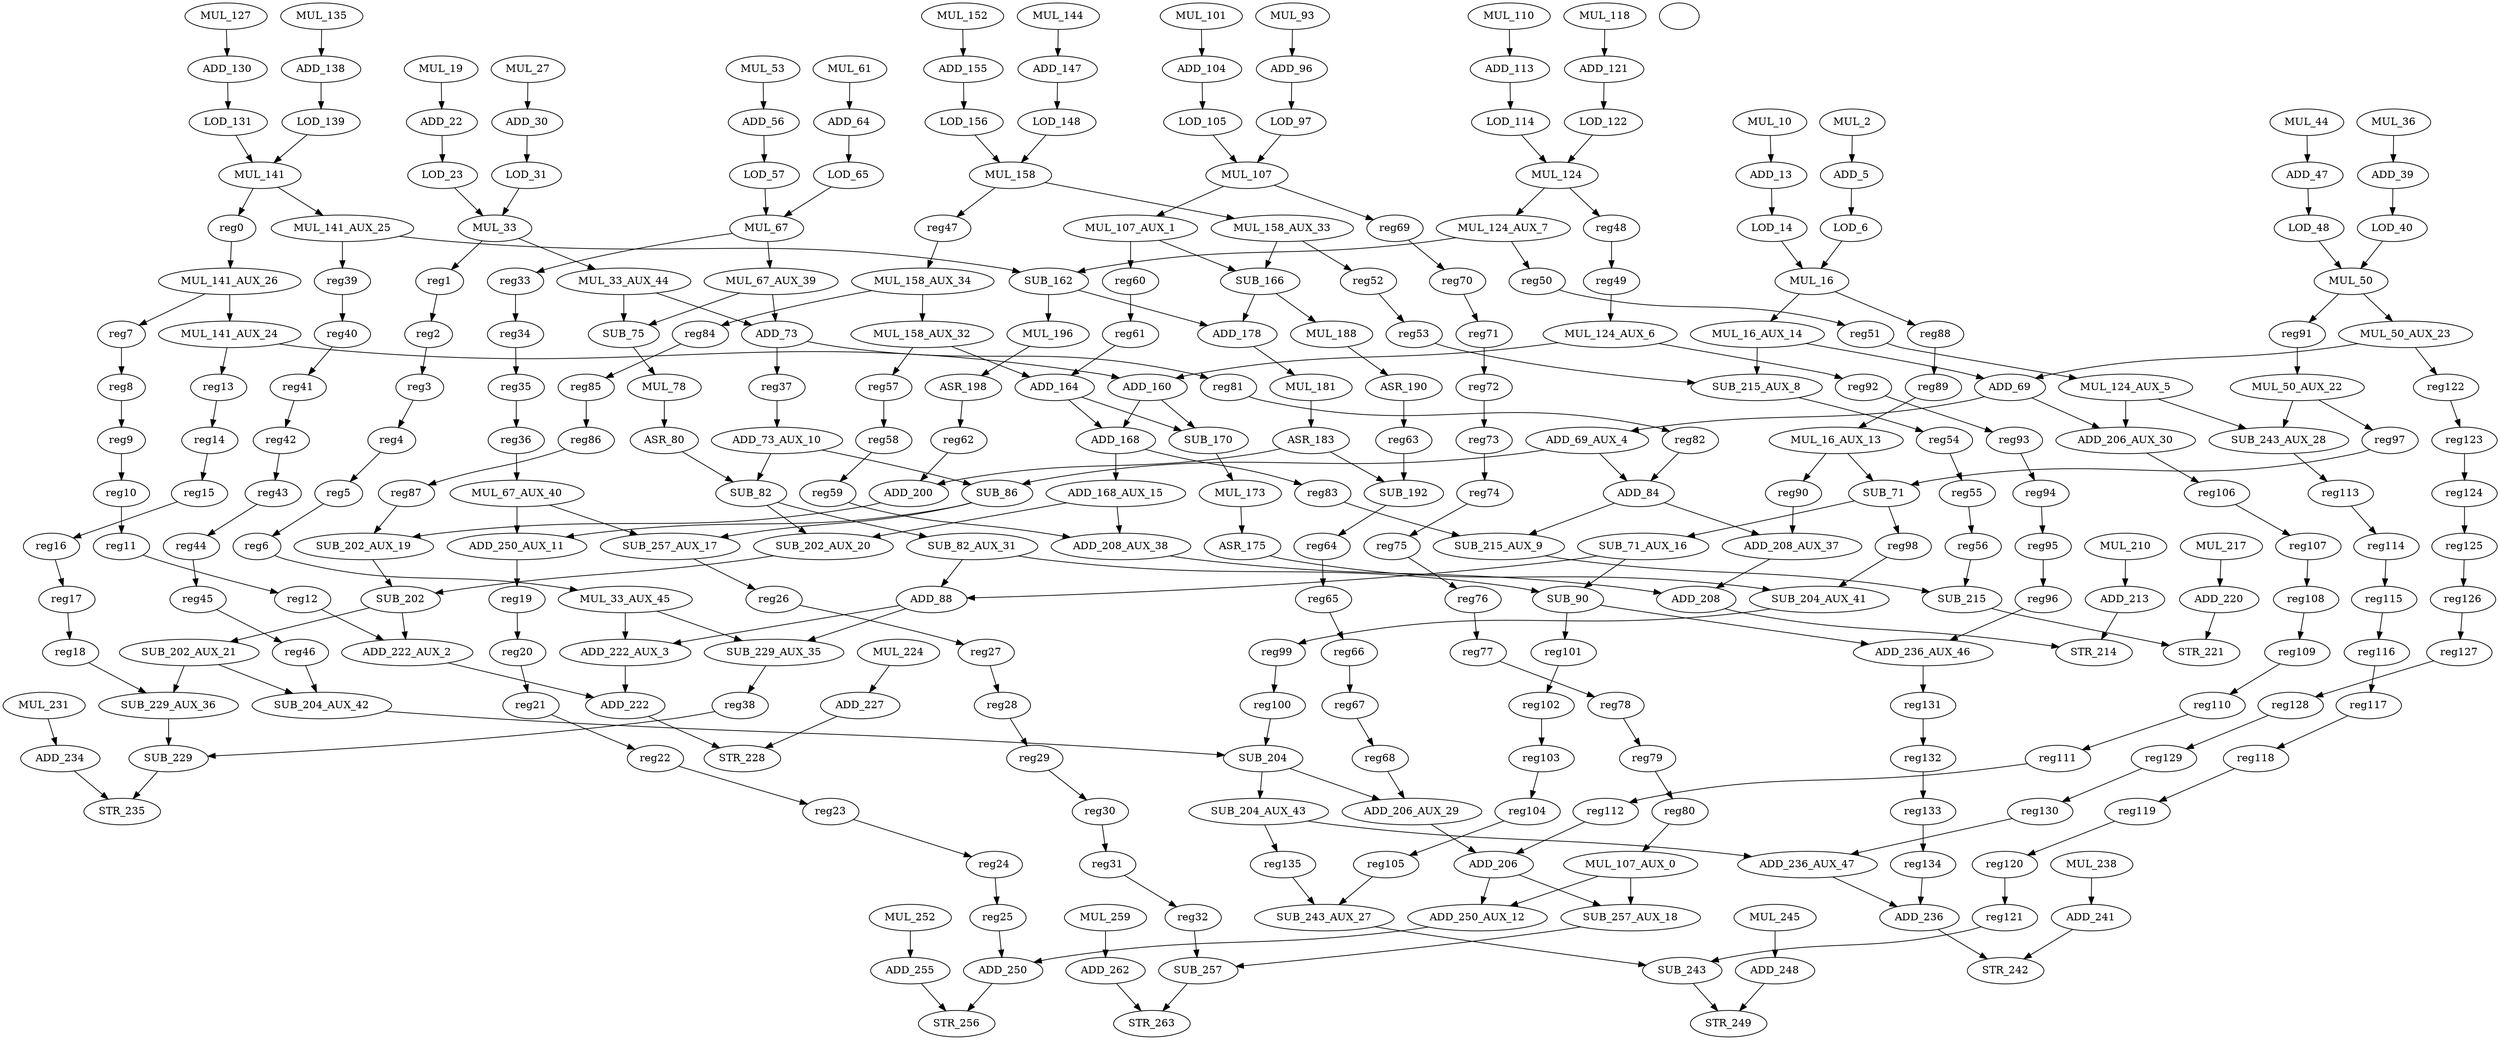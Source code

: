 digraph "jpeg_idct_ifast" {
MUL_53 [label=MUL_53];
SUB_257_AUX_17 [label=SUB_257_AUX_17];
MUL_50_AUX_22 [label=MUL_50_AUX_22];
ADD_220 [label=ADD_220];
MUL_16_AUX_13 [label=MUL_16_AUX_13];
MUL_124_AUX_6 [label=MUL_124_AUX_6];
MUL_252 [label=MUL_252];
STR_221 [label=STR_221];
MUL_127 [label=MUL_127];
MUL_238 [label=MUL_238];
SUB_229_AUX_36 [label=SUB_229_AUX_36];
STR_214 [label=STR_214];
MUL_107_AUX_1 [label=MUL_107_AUX_1];
MUL_141_AUX_25 [label=MUL_141_AUX_25];
MUL_245 [label=MUL_245];
ADD_160 [label=ADD_160];
ADD_147 [label=ADD_147];
MUL_118 [label=MUL_118];
SUB_243_AUX_27 [label=SUB_243_AUX_27];
SUB_90 [label=SUB_90];
LOD_156 [label=LOD_156];
MUL_158 [label=MUL_158];
MUL_124_AUX_5 [label=MUL_124_AUX_5];
ADD_113 [label=ADD_113];
SUB_243_AUX_28 [label=SUB_243_AUX_28];
ADD_13 [label=ADD_13];
ADD_255 [label=ADD_255];
MUL_61 [label=MUL_61];
ADD_206_AUX_29 [label=ADD_206_AUX_29];
ADD_250 [label=ADD_250];
SUB_204_AUX_43 [label=SUB_204_AUX_43];
ASR_80 [label=ASR_80];
ADD_234 [label=ADD_234];
ADD_206 [label=ADD_206];
LOD_14 [label=LOD_14];
LOD_105 [label=LOD_105];
ADD_56 [label=ADD_56];
MUL_67 [label=MUL_67];
SUB_257 [label=SUB_257];
ADD_236 [label=ADD_236];
ADD_262 [label=ADD_262];
SUB_204_AUX_42 [label=SUB_204_AUX_42];
ASR_198 [label=ASR_198];
MUL_217 [label=MUL_217];
MUL_124 [label=MUL_124];
ASR_175 [label=ASR_175];
MUL_141 [label=MUL_141];
MUL_16_AUX_14 [label=MUL_16_AUX_14];
ADD_208_AUX_38 [label=ADD_208_AUX_38];
SUB_204 [label=SUB_204];
MUL_158_AUX_33 [label=MUL_158_AUX_33];
MUL_33 [label=MUL_33];
STR_228 [label=STR_228];
MUL_10 [label=MUL_10];
ADD_222 [label=ADD_222];
MUL_135 [label=MUL_135];
MUL_196 [label=MUL_196];
ADD_250_AUX_11 [label=ADD_250_AUX_11];
ADD_69_AUX_4 [label=ADD_69_AUX_4];
MUL_67_AUX_39 [label=MUL_67_AUX_39];
ADD_64 [label=ADD_64];
MUL_78 [label=MUL_78];
SUB_229 [label=SUB_229];
ADD_155 [label=ADD_155];
MUL_188 [label=MUL_188];
LOD_131 [label=LOD_131];
LOD_48 [label=LOD_48];
ADD_164 [label=ADD_164];
LOD_114 [label=LOD_114];
MUL_210 [label=MUL_210];
ADD_22 [label=ADD_22];
MUL_19 [label=MUL_19];
SUB_202_AUX_20 [label=SUB_202_AUX_20];
SUB_257_AUX_18 [label=SUB_257_AUX_18];
ADD_250_AUX_12 [label=ADD_250_AUX_12];
ADD_248 [label=ADD_248];
ADD_208_AUX_37 [label=ADD_208_AUX_37];
MUL_67_AUX_40 [label=MUL_67_AUX_40];
MUL_158_AUX_32 [label=MUL_158_AUX_32];
ADD_236_AUX_46 [label=ADD_236_AUX_46];
LOD_122 [label=LOD_122];
ADD_178 [label=ADD_178];
SUB_202 [label=SUB_202];
MUL_33_AUX_45 [label=MUL_33_AUX_45];
MUL_50_AUX_23 [label=MUL_50_AUX_23];
MUL_259 [label=MUL_259];
MUL_141_AUX_24 [label=MUL_141_AUX_24];
ADD_84 [label=ADD_84];
STR_263 [label=STR_263];
SUB_75 [label=SUB_75];
ADD_222_AUX_3 [label=ADD_222_AUX_3];
ADD_206_AUX_30 [label=ADD_206_AUX_30];
SUB_162 [label=SUB_162];
MUL_33_AUX_44 [label=MUL_33_AUX_44];
MUL_124_AUX_7 [label=MUL_124_AUX_7];
MUL_152 [label=MUL_152];
LOD_97 [label=LOD_97];
SUB_71 [label=SUB_71];
SUB_71_AUX_16 [label=SUB_71_AUX_16];
SUB_170 [label=SUB_170];
ADD_121 [label=ADD_121];
LOD_6 [label=LOD_6];
MUL_93 [label=MUL_93];
MUL_44 [label=MUL_44];
SUB_202_AUX_21 [label=SUB_202_AUX_21];
SUB_204_AUX_41 [label=SUB_204_AUX_41];
STR_256 [label=STR_256];
MUL_36 [label=MUL_36];
ADD_104 [label=ADD_104];
LOD_148 [label=LOD_148];
ADD_73_AUX_10 [label=ADD_73_AUX_10];
STR_242 [label=STR_242];
MUL_2 [label=MUL_2];
LOD_40 [label=LOD_40];
ADD_168 [label=ADD_168];
MUL_231 [label=MUL_231];
SUB_82_AUX_31 [label=SUB_82_AUX_31];
LOD_65 [label=LOD_65];
MUL_144 [label=MUL_144];
ADD_241 [label=ADD_241];
ADD_88 [label=ADD_88];
ADD_30 [label=ADD_30];
ADD_208 [label=ADD_208];
MUL_224 [label=MUL_224];
ADD_200 [label=ADD_200];
ADD_213 [label=ADD_213];
LOD_57 [label=LOD_57];
ADD_236_AUX_47 [label=ADD_236_AUX_47];
MUL_110 [label=MUL_110];
ADD_138 [label=ADD_138];
LOD_139 [label=LOD_139];
MUL_27 [label=MUL_27];
MUL_107_AUX_0 [label=MUL_107_AUX_0];
ADD_222_AUX_2 [label=ADD_222_AUX_2];
SUB_166 [label=SUB_166];
ADD_130 [label=ADD_130];
SUB_215_AUX_8 [label=SUB_215_AUX_8];
LOD_23 [label=LOD_23];
SUB_215 [label=SUB_215];
MUL_158_AUX_34 [label=MUL_158_AUX_34];
ADD_227 [label=ADD_227];
ADD_47 [label=ADD_47];
ADD_5 [label=ADD_5];
SUB_86 [label=SUB_86];
MUL_101 [label=MUL_101];
ASR_190 [label=ASR_190];
SUB_202_AUX_19 [label=SUB_202_AUX_19];
ADD_73 [label=ADD_73];
SUB_243 [label=SUB_243];
MUL_107 [label=MUL_107];
STR_249 [label=STR_249];
ASR_183 [label=ASR_183];
SUB_215_AUX_9 [label=SUB_215_AUX_9];
SUB_82 [label=SUB_82];
ADD_168_AUX_15 [label=ADD_168_AUX_15];
SUB_192 [label=SUB_192];
MUL_50 [label=MUL_50];
MUL_173 [label=MUL_173];
ADD_39 [label=ADD_39];
ADD_69 [label=ADD_69];
ADD_96 [label=ADD_96];
MUL_141_AUX_26 [label=MUL_141_AUX_26];
MUL_16 [label=MUL_16];
SUB_229_AUX_35 [label=SUB_229_AUX_35];
STR_235 [label=STR_235];
LOD_31 [label=LOD_31];
MUL_181 [label=MUL_181];
reg81 [label=reg81];
reg82 [label=reg82];
reg54 [label=reg54];
reg55 [label=reg55];
reg56 [label=reg56];
reg98 [label=reg98];
reg7 [label=reg7];
reg8 [label=reg8];
reg9 [label=reg9];
reg10 [label=reg10];
reg11 [label=reg11];
reg12 [label=reg12];
reg48 [label=reg48];
reg49 [label=reg49];
reg135 [label=reg135];
reg99 [label=reg99];
reg100 [label=reg100];
reg62 [label=reg62];
reg90 [label=reg90];
reg84 [label=reg84];
reg85 [label=reg85];
reg86 [label=reg86];
reg87 [label=reg87];
reg26 [label=reg26];
reg27 [label=reg27];
reg28 [label=reg28];
reg29 [label=reg29];
reg30 [label=reg30];
reg31 [label=reg31];
reg32 [label=reg32];
reg38 [label=reg38];
reg97 [label=reg97];
reg33 [label=reg33];
reg34 [label=reg34];
reg35 [label=reg35];
reg36 [label=reg36];
reg122 [label=reg122];
reg123 [label=reg123];
reg124 [label=reg124];
reg125 [label=reg125];
reg126 [label=reg126];
reg127 [label=reg127];
reg128 [label=reg128];
reg129 [label=reg129];
reg130 [label=reg130];
reg47 [label=reg47];
reg52 [label=reg52];
reg53 [label=reg53];
reg60 [label=reg60];
reg61 [label=reg61];
reg91 [label=reg91];
reg88 [label=reg88];
reg89 [label=reg89];
reg19 [label=reg19];
reg20 [label=reg20];
reg21 [label=reg21];
reg22 [label=reg22];
reg23 [label=reg23];
reg24 [label=reg24];
reg25 [label=reg25];
reg83 [label=reg83];
reg106 [label=reg106];
reg107 [label=reg107];
reg108 [label=reg108];
reg109 [label=reg109];
reg110 [label=reg110];
reg111 [label=reg111];
reg112 [label=reg112];
reg69 [label=reg69];
reg70 [label=reg70];
reg71 [label=reg71];
reg72 [label=reg72];
reg73 [label=reg73];
reg74 [label=reg74];
reg75 [label=reg75];
reg76 [label=reg76];
reg77 [label=reg77];
reg78 [label=reg78];
reg79 [label=reg79];
reg80 [label=reg80];
reg0 [label=reg0];
reg113 [label=reg113];
reg114 [label=reg114];
reg115 [label=reg115];
reg116 [label=reg116];
reg117 [label=reg117];
reg118 [label=reg118];
reg119 [label=reg119];
reg120 [label=reg120];
reg121 [label=reg121];
reg57 [label=reg57];
reg58 [label=reg58];
reg59 [label=reg59];
reg13 [label=reg13];
reg14 [label=reg14];
reg15 [label=reg15];
reg16 [label=reg16];
reg17 [label=reg17];
reg18 [label=reg18];
reg92 [label=reg92];
reg93 [label=reg93];
reg94 [label=reg94];
reg95 [label=reg95];
reg96 [label=reg96];
reg39 [label=reg39];
reg40 [label=reg40];
reg41 [label=reg41];
reg42 [label=reg42];
reg43 [label=reg43];
reg44 [label=reg44];
reg45 [label=reg45];
reg46 [label=reg46];
reg50 [label=reg50];
reg51 [label=reg51];
reg1 [label=reg1];
reg2 [label=reg2];
reg3 [label=reg3];
reg4 [label=reg4];
reg5 [label=reg5];
reg6 [label=reg6];
reg64 [label=reg64];
reg65 [label=reg65];
reg66 [label=reg66];
reg67 [label=reg67];
reg68 [label=reg68];
reg37 [label=reg37];
reg63 [label=reg63];
reg101 [label=reg101];
reg102 [label=reg102];
reg103 [label=reg103];
reg104 [label=reg104];
reg105 [label=reg105];
reg131 [label=reg131];
reg132 [label=reg132];
reg133 [label=reg133];
reg134 [label=reg134];
"\n";
MUL_53 -> ADD_56  [key=0, name=159, weigth=0];
SUB_257_AUX_17 -> reg26  [key=0, name=39, weigth=8];
MUL_50_AUX_22 -> reg97  [key=0, name=54, weigth=0];
MUL_50_AUX_22 -> SUB_243_AUX_28  [key=0, name=174, weigth=0];
ADD_220 -> STR_221  [key=0, name=22, weigth=0];
MUL_16_AUX_13 -> reg90  [key=0, name=26, weigth=0];
MUL_16_AUX_13 -> SUB_71  [key=0, name=205, weigth=0];
MUL_124_AUX_6 -> ADD_160  [key=0, name=37, weigth=0];
MUL_124_AUX_6 -> reg92  [key=0, name=161, weigth=0];
MUL_252 -> ADD_255  [key=0, name=14, weigth=0];
MUL_127 -> ADD_130  [key=0, name=142, weigth=0];
MUL_238 -> ADD_241  [key=0, name=67, weigth=0];
SUB_229_AUX_36 -> SUB_229  [key=0, name=137, weigth=0];
MUL_107_AUX_1 -> reg60  [key=0, name=88, weigth=0];
MUL_107_AUX_1 -> SUB_166  [key=0, name=201, weigth=0];
MUL_141_AUX_25 -> reg39  [key=0, name=165, weigth=0];
MUL_141_AUX_25 -> SUB_162  [key=0, name=170, weigth=0];
MUL_245 -> ADD_248  [key=0, name=125, weigth=0];
ADD_160 -> ADD_168  [key=0, name=99, weigth=1];
ADD_160 -> SUB_170  [key=0, name=207, weigth=6];
ADD_147 -> LOD_148  [key=0, name=46, weigth=0];
MUL_118 -> ADD_121  [key=0, name=146, weigth=0];
SUB_243_AUX_27 -> SUB_243  [key=0, name=119, weigth=12];
SUB_90 -> ADD_236_AUX_46  [key=0, name=108, weigth=3];
SUB_90 -> reg101  [key=0, name=203, weigth=0];
LOD_156 -> MUL_158  [key=0, name=173, weigth=0];
MUL_158 -> MUL_158_AUX_33  [key=0, name=60, weigth=6];
MUL_158 -> reg47  [key=0, name=80, weigth=0];
MUL_124_AUX_5 -> ADD_206_AUX_30  [key=0, name=52, weigth=0];
MUL_124_AUX_5 -> SUB_243_AUX_28  [key=0, name=193, weigth=0];
ADD_113 -> LOD_114  [key=0, name=120, weigth=0];
SUB_243_AUX_28 -> reg113  [key=0, name=149, weigth=0];
ADD_13 -> LOD_14  [key=0, name=204, weigth=0];
ADD_255 -> STR_256  [key=0, name=133, weigth=0];
MUL_61 -> ADD_64  [key=0, name=182, weigth=0];
ADD_206_AUX_29 -> ADD_206  [key=0, name=92, weigth=0];
ADD_250 -> STR_256  [key=0, name=194, weigth=0];
SUB_204_AUX_43 -> reg135  [key=0, name=17, weigth=0];
SUB_204_AUX_43 -> ADD_236_AUX_47  [key=0, name=188, weigth=0];
ASR_80 -> SUB_82  [key=0, name=110, weigth=0];
ADD_234 -> STR_235  [key=0, name=189, weigth=0];
ADD_206 -> ADD_250_AUX_12  [key=0, name=111, weigth=1];
ADD_206 -> SUB_257_AUX_18  [key=0, name=147, weigth=3];
LOD_14 -> MUL_16  [key=0, name=139, weigth=0];
LOD_105 -> MUL_107  [key=0, name=195, weigth=0];
ADD_56 -> LOD_57  [key=0, name=30, weigth=0];
MUL_67 -> reg33  [key=0, name=62, weigth=0];
MUL_67 -> MUL_67_AUX_39  [key=0, name=150, weigth=0];
SUB_257 -> STR_263  [key=0, name=155, weigth=0];
ADD_236 -> STR_242  [key=0, name=97, weigth=3];
ADD_262 -> STR_263  [key=0, name=31, weigth=0];
SUB_204_AUX_42 -> SUB_204  [key=0, name=89, weigth=0];
ASR_198 -> reg62  [key=0, name=24, weigth=0];
MUL_217 -> ADD_220  [key=0, name=179, weigth=0];
MUL_124 -> reg48  [key=0, name=11, weigth=0];
MUL_124 -> MUL_124_AUX_7  [key=0, name=57, weigth=0];
ASR_175 -> SUB_204_AUX_41  [key=0, name=167, weigth=0];
MUL_141 -> reg0  [key=0, name=148, weigth=0];
MUL_141 -> MUL_141_AUX_25  [key=0, name=197, weigth=0];
MUL_16_AUX_14 -> SUB_215_AUX_8  [key=0, name=104, weigth=1];
MUL_16_AUX_14 -> ADD_69  [key=0, name=168, weigth=1];
ADD_208_AUX_38 -> ADD_208  [key=0, name=169, weigth=0];
SUB_204 -> ADD_206_AUX_29  [key=0, name=33, weigth=0];
SUB_204 -> SUB_204_AUX_43  [key=0, name=178, weigth=10];
MUL_158_AUX_33 -> reg52  [key=0, name=82, weigth=0];
MUL_158_AUX_33 -> SUB_166  [key=0, name=151, weigth=0];
MUL_33 -> reg1  [key=0, name=172, weigth=0];
MUL_33 -> MUL_33_AUX_44  [key=0, name=198, weigth=8];
MUL_10 -> ADD_13  [key=0, name=199, weigth=0];
ADD_222 -> STR_228  [key=0, name=75, weigth=0];
MUL_135 -> ADD_138  [key=0, name=181, weigth=0];
MUL_196 -> ASR_198  [key=0, name=29, weigth=0];
ADD_250_AUX_11 -> reg19  [key=0, name=118, weigth=0];
ADD_69_AUX_4 -> SUB_86  [key=0, name=152, weigth=0];
ADD_69_AUX_4 -> ADD_84  [key=0, name=177, weigth=0];
MUL_67_AUX_39 -> SUB_75  [key=0, name=55, weigth=1];
MUL_67_AUX_39 -> ADD_73  [key=0, name=96, weigth=0];
ADD_64 -> LOD_65  [key=0, name=176, weigth=0];
MUL_78 -> ASR_80  [key=0, name=81, weigth=0];
SUB_229 -> STR_235  [key=0, name=112, weigth=0];
ADD_155 -> LOD_156  [key=0, name=74, weigth=0];
MUL_188 -> ASR_190  [key=0, name=28, weigth=0];
LOD_131 -> MUL_141  [key=0, name=16, weigth=0];
LOD_48 -> MUL_50  [key=0, name=109, weigth=0];
ADD_164 -> SUB_170  [key=0, name=20, weigth=3];
ADD_164 -> ADD_168  [key=0, name=94, weigth=4];
LOD_114 -> MUL_124  [key=0, name=63, weigth=0];
MUL_210 -> ADD_213  [key=0, name=91, weigth=0];
ADD_22 -> LOD_23  [key=0, name=90, weigth=0];
MUL_19 -> ADD_22  [key=0, name=45, weigth=1];
SUB_202_AUX_20 -> SUB_202  [key=0, name=69, weigth=2];
SUB_257_AUX_18 -> SUB_257  [key=0, name=21, weigth=0];
ADD_250_AUX_12 -> ADD_250  [key=0, name=208, weigth=7];
ADD_248 -> STR_249  [key=0, name=187, weigth=0];
ADD_208_AUX_37 -> ADD_208  [key=0, name=70, weigth=0];
MUL_67_AUX_40 -> ADD_250_AUX_11  [key=0, name=136, weigth=0];
MUL_67_AUX_40 -> SUB_257_AUX_17  [key=0, name=141, weigth=0];
MUL_158_AUX_32 -> ADD_164  [key=0, name=65, weigth=0];
MUL_158_AUX_32 -> reg57  [key=0, name=154, weigth=0];
ADD_236_AUX_46 -> reg131  [key=0, name=209, weigth=12];
LOD_122 -> MUL_124  [key=0, name=58, weigth=0];
ADD_178 -> MUL_181  [key=0, name=83, weigth=9];
SUB_202 -> ADD_222_AUX_2  [key=0, name=36, weigth=1];
SUB_202 -> SUB_202_AUX_21  [key=0, name=127, weigth=0];
MUL_33_AUX_45 -> SUB_229_AUX_35  [key=0, name=101, weigth=0];
MUL_33_AUX_45 -> ADD_222_AUX_3  [key=0, name=115, weigth=0];
MUL_50_AUX_23 -> ADD_69  [key=0, name=56, weigth=0];
MUL_50_AUX_23 -> reg122  [key=0, name=72, weigth=0];
MUL_259 -> ADD_262  [key=0, name=95, weigth=0];
MUL_141_AUX_24 -> ADD_160  [key=0, name=34, weigth=0];
MUL_141_AUX_24 -> reg13  [key=0, name=160, weigth=2];
ADD_84 -> ADD_208_AUX_37  [key=0, name=40, weigth=5];
ADD_84 -> SUB_215_AUX_9  [key=0, name=145, weigth=0];
SUB_75 -> MUL_78  [key=0, name=64, weigth=0];
ADD_222_AUX_3 -> ADD_222  [key=0, name=8, weigth=0];
ADD_206_AUX_30 -> reg106  [key=0, name=126, weigth=0];
SUB_162 -> ADD_178  [key=0, name=4, weigth=0];
SUB_162 -> MUL_196  [key=0, name=27, weigth=7];
MUL_33_AUX_44 -> ADD_73  [key=0, name=50, weigth=0];
MUL_33_AUX_44 -> SUB_75  [key=0, name=71, weigth=0];
MUL_124_AUX_7 -> SUB_162  [key=0, name=105, weigth=0];
MUL_124_AUX_7 -> reg50  [key=0, name=166, weigth=0];
MUL_152 -> ADD_155  [key=0, name=35, weigth=0];
LOD_97 -> MUL_107  [key=0, name=135, weigth=0];
SUB_71 -> reg98  [key=0, name=9, weigth=4];
SUB_71 -> SUB_71_AUX_16  [key=0, name=79, weigth=4];
SUB_71_AUX_16 -> SUB_90  [key=0, name=190, weigth=0];
SUB_71_AUX_16 -> ADD_88  [key=0, name=202, weigth=0];
SUB_170 -> MUL_173  [key=0, name=192, weigth=0];
ADD_121 -> LOD_122  [key=0, name=32, weigth=0];
LOD_6 -> MUL_16  [key=0, name=3, weigth=0];
MUL_93 -> ADD_96  [key=0, name=44, weigth=0];
MUL_44 -> ADD_47  [key=0, name=5, weigth=0];
SUB_202_AUX_21 -> SUB_229_AUX_36  [key=0, name=53, weigth=0];
SUB_202_AUX_21 -> SUB_204_AUX_42  [key=0, name=102, weigth=6];
SUB_204_AUX_41 -> reg99  [key=0, name=23, weigth=0];
MUL_36 -> ADD_39  [key=0, name=6, weigth=0];
ADD_104 -> LOD_105  [key=0, name=175, weigth=0];
LOD_148 -> MUL_158  [key=0, name=153, weigth=0];
ADD_73_AUX_10 -> SUB_82  [key=0, name=122, weigth=0];
ADD_73_AUX_10 -> SUB_86  [key=0, name=124, weigth=2];
MUL_2 -> ADD_5  [key=0, name=2, weigth=0];
LOD_40 -> MUL_50  [key=0, name=191, weigth=0];
ADD_168 -> reg83  [key=0, name=121, weigth=0];
ADD_168 -> ADD_168_AUX_15  [key=0, name=196, weigth=0];
MUL_231 -> ADD_234  [key=0, name=138, weigth=0];
SUB_82_AUX_31 -> ADD_88  [key=0, name=73, weigth=2];
SUB_82_AUX_31 -> SUB_90  [key=0, name=158, weigth=0];
LOD_65 -> MUL_67  [key=0, name=1, weigth=5];
MUL_144 -> ADD_147  [key=0, name=42, weigth=0];
ADD_241 -> STR_242  [key=0, name=49, weigth=0];
ADD_88 -> SUB_229_AUX_35  [key=0, name=103, weigth=0];
ADD_88 -> ADD_222_AUX_3  [key=0, name=163, weigth=1];
ADD_30 -> LOD_31  [key=0, name=12, weigth=0];
ADD_208 -> STR_214  [key=0, name=164, weigth=1];
MUL_224 -> ADD_227  [key=0, name=84, weigth=2];
ADD_200 -> SUB_202_AUX_19  [key=0, name=106, weigth=1];
ADD_213 -> STR_214  [key=0, name=134, weigth=1];
LOD_57 -> MUL_67  [key=0, name=171, weigth=5];
ADD_236_AUX_47 -> ADD_236  [key=0, name=130, weigth=3];
MUL_110 -> ADD_113  [key=0, name=206, weigth=0];
ADD_138 -> LOD_139  [key=0, name=144, weigth=0];
LOD_139 -> MUL_141  [key=0, name=13, weigth=0];
MUL_27 -> ADD_30  [key=0, name=43, weigth=0];
MUL_107_AUX_0 -> ADD_250_AUX_12  [key=0, name=77, weigth=0];
MUL_107_AUX_0 -> SUB_257_AUX_18  [key=0, name=93, weigth=0];
ADD_222_AUX_2 -> ADD_222  [key=0, name=157, weigth=0];
SUB_166 -> MUL_188  [key=0, name=18, weigth=1];
SUB_166 -> ADD_178  [key=0, name=87, weigth=6];
ADD_130 -> LOD_131  [key=0, name=132, weigth=0];
SUB_215_AUX_8 -> reg54  [key=0, name=7, weigth=3];
LOD_23 -> MUL_33  [key=0, name=15, weigth=1];
SUB_215 -> STR_221  [key=0, name=162, weigth=0];
MUL_158_AUX_34 -> reg84  [key=0, name=38, weigth=0];
MUL_158_AUX_34 -> MUL_158_AUX_32  [key=0, name=59, weigth=5];
ADD_227 -> STR_228  [key=0, name=48, weigth=0];
ADD_47 -> LOD_48  [key=0, name=156, weigth=0];
ADD_5 -> LOD_6  [key=0, name=85, weigth=0];
SUB_86 -> ADD_250_AUX_11  [key=0, name=47, weigth=0];
SUB_86 -> SUB_257_AUX_17  [key=0, name=185, weigth=0];
MUL_101 -> ADD_104  [key=0, name=143, weigth=0];
ASR_190 -> reg63  [key=0, name=184, weigth=0];
SUB_202_AUX_19 -> SUB_202  [key=0, name=98, weigth=3];
ADD_73 -> reg81  [key=0, name=0, weigth=5];
ADD_73 -> reg37  [key=0, name=183, weigth=0];
SUB_243 -> STR_249  [key=0, name=123, weigth=1];
MUL_107 -> MUL_107_AUX_1  [key=0, name=68, weigth=6];
MUL_107 -> reg69  [key=0, name=129, weigth=0];
ASR_183 -> SUB_192  [key=0, name=25, weigth=1];
ASR_183 -> ADD_200  [key=0, name=140, weigth=0];
SUB_215_AUX_9 -> SUB_215  [key=0, name=113, weigth=6];
SUB_82 -> SUB_202_AUX_20  [key=0, name=117, weigth=3];
SUB_82 -> SUB_82_AUX_31  [key=0, name=186, weigth=0];
ADD_168_AUX_15 -> SUB_202_AUX_20  [key=0, name=128, weigth=0];
ADD_168_AUX_15 -> ADD_208_AUX_38  [key=0, name=131, weigth=5];
SUB_192 -> reg64  [key=0, name=180, weigth=2];
MUL_50 -> MUL_50_AUX_23  [key=0, name=76, weigth=2];
MUL_50 -> reg91  [key=0, name=100, weigth=1];
MUL_173 -> ASR_175  [key=0, name=114, weigth=0];
ADD_39 -> LOD_40  [key=0, name=19, weigth=1];
ADD_69 -> ADD_69_AUX_4  [key=0, name=61, weigth=1];
ADD_69 -> ADD_206_AUX_30  [key=0, name=66, weigth=3];
ADD_96 -> LOD_97  [key=0, name=86, weigth=0];
MUL_141_AUX_26 -> reg7  [key=0, name=10, weigth=0];
MUL_141_AUX_26 -> MUL_141_AUX_24  [key=0, name=41, weigth=0];
MUL_16 -> reg88  [key=0, name=116, weigth=0];
MUL_16 -> MUL_16_AUX_14  [key=0, name=200, weigth=7];
SUB_229_AUX_35 -> reg38  [key=0, name=51, weigth=4];
LOD_31 -> MUL_33  [key=0, name=107, weigth=0];
MUL_181 -> ASR_183  [key=0, name=78, weigth=2];
reg81 -> reg82  [key=0, name=0, weigth=0];
reg82 -> ADD_84  [key=0, name=0, weigth=0];
reg54 -> reg55  [key=0, name=7, weigth=0];
reg55 -> reg56  [key=0, name=7, weigth=0];
reg56 -> SUB_215  [key=0, name=7, weigth=0];
reg98 -> SUB_204_AUX_41  [key=0, name=9, weigth=0];
reg7 -> reg8  [key=0, name=10, weigth=0];
reg8 -> reg9  [key=0, name=10, weigth=0];
reg9 -> reg10  [key=0, name=10, weigth=0];
reg10 -> reg11  [key=0, name=10, weigth=0];
reg11 -> reg12  [key=0, name=10, weigth=0];
reg12 -> ADD_222_AUX_2  [key=0, name=10, weigth=0];
reg48 -> reg49  [key=0, name=11, weigth=0];
reg49 -> MUL_124_AUX_6  [key=0, name=11, weigth=4];
reg135 -> SUB_243_AUX_27  [key=0, name=17, weigth=0];
reg99 -> reg100  [key=0, name=23, weigth=0];
reg100 -> SUB_204  [key=0, name=23, weigth=0];
reg62 -> ADD_200  [key=0, name=24, weigth=0];
reg90 -> ADD_208_AUX_37  [key=0, name=26, weigth=0];
reg84 -> reg85  [key=0, name=38, weigth=0];
reg85 -> reg86  [key=0, name=38, weigth=0];
reg86 -> reg87  [key=0, name=38, weigth=2];
reg87 -> SUB_202_AUX_19  [key=0, name=38, weigth=1];
reg26 -> reg27  [key=0, name=39, weigth=0];
reg27 -> reg28  [key=0, name=39, weigth=0];
reg28 -> reg29  [key=0, name=39, weigth=0];
reg29 -> reg30  [key=0, name=39, weigth=0];
reg30 -> reg31  [key=0, name=39, weigth=0];
reg31 -> reg32  [key=0, name=39, weigth=0];
reg32 -> SUB_257  [key=0, name=39, weigth=0];
reg38 -> SUB_229  [key=0, name=51, weigth=0];
reg97 -> SUB_71  [key=0, name=54, weigth=0];
reg33 -> reg34  [key=0, name=62, weigth=0];
reg34 -> reg35  [key=0, name=62, weigth=0];
reg35 -> reg36  [key=0, name=62, weigth=0];
reg36 -> MUL_67_AUX_40  [key=0, name=62, weigth=0];
reg122 -> reg123  [key=0, name=72, weigth=0];
reg123 -> reg124  [key=0, name=72, weigth=0];
reg124 -> reg125  [key=0, name=72, weigth=0];
reg125 -> reg126  [key=0, name=72, weigth=0];
reg126 -> reg127  [key=0, name=72, weigth=0];
reg127 -> reg128  [key=0, name=72, weigth=0];
reg128 -> reg129  [key=0, name=72, weigth=0];
reg129 -> reg130  [key=0, name=72, weigth=0];
reg130 -> ADD_236_AUX_47  [key=0, name=72, weigth=0];
reg47 -> MUL_158_AUX_34  [key=0, name=80, weigth=0];
reg52 -> reg53  [key=0, name=82, weigth=0];
reg53 -> SUB_215_AUX_8  [key=0, name=82, weigth=0];
reg60 -> reg61  [key=0, name=88, weigth=0];
reg61 -> ADD_164  [key=0, name=88, weigth=0];
reg91 -> MUL_50_AUX_22  [key=0, name=100, weigth=0];
reg88 -> reg89  [key=0, name=116, weigth=0];
reg89 -> MUL_16_AUX_13  [key=0, name=116, weigth=0];
reg19 -> reg20  [key=0, name=118, weigth=0];
reg20 -> reg21  [key=0, name=118, weigth=0];
reg21 -> reg22  [key=0, name=118, weigth=0];
reg22 -> reg23  [key=0, name=118, weigth=0];
reg23 -> reg24  [key=0, name=118, weigth=0];
reg24 -> reg25  [key=0, name=118, weigth=0];
reg25 -> ADD_250  [key=0, name=118, weigth=0];
reg83 -> SUB_215_AUX_9  [key=0, name=121, weigth=0];
reg106 -> reg107  [key=0, name=126, weigth=0];
reg107 -> reg108  [key=0, name=126, weigth=0];
reg108 -> reg109  [key=0, name=126, weigth=0];
reg109 -> reg110  [key=0, name=126, weigth=0];
reg110 -> reg111  [key=0, name=126, weigth=0];
reg111 -> reg112  [key=0, name=126, weigth=0];
reg112 -> ADD_206  [key=0, name=126, weigth=0];
reg69 -> reg70  [key=0, name=129, weigth=0];
reg70 -> reg71  [key=0, name=129, weigth=0];
reg71 -> reg72  [key=0, name=129, weigth=0];
reg72 -> reg73  [key=0, name=129, weigth=0];
reg73 -> reg74  [key=0, name=129, weigth=0];
reg74 -> reg75  [key=0, name=129, weigth=0];
reg75 -> reg76  [key=0, name=129, weigth=0];
reg76 -> reg77  [key=0, name=129, weigth=0];
reg77 -> reg78  [key=0, name=129, weigth=0];
reg78 -> reg79  [key=0, name=129, weigth=0];
reg79 -> reg80  [key=0, name=129, weigth=0];
reg80 -> MUL_107_AUX_0  [key=0, name=129, weigth=0];
reg0 -> MUL_141_AUX_26  [key=0, name=148, weigth=7];
reg113 -> reg114  [key=0, name=149, weigth=0];
reg114 -> reg115  [key=0, name=149, weigth=0];
reg115 -> reg116  [key=0, name=149, weigth=0];
reg116 -> reg117  [key=0, name=149, weigth=0];
reg117 -> reg118  [key=0, name=149, weigth=0];
reg118 -> reg119  [key=0, name=149, weigth=0];
reg119 -> reg120  [key=0, name=149, weigth=0];
reg120 -> reg121  [key=0, name=149, weigth=1];
reg121 -> SUB_243  [key=0, name=149, weigth=0];
reg57 -> reg58  [key=0, name=154, weigth=0];
reg58 -> reg59  [key=0, name=154, weigth=0];
reg59 -> ADD_208_AUX_38  [key=0, name=154, weigth=0];
reg13 -> reg14  [key=0, name=160, weigth=0];
reg14 -> reg15  [key=0, name=160, weigth=0];
reg15 -> reg16  [key=0, name=160, weigth=0];
reg16 -> reg17  [key=0, name=160, weigth=0];
reg17 -> reg18  [key=0, name=160, weigth=0];
reg18 -> SUB_229_AUX_36  [key=0, name=160, weigth=0];
reg92 -> reg93  [key=0, name=161, weigth=0];
reg93 -> reg94  [key=0, name=161, weigth=0];
reg94 -> reg95  [key=0, name=161, weigth=0];
reg95 -> reg96  [key=0, name=161, weigth=0];
reg96 -> ADD_236_AUX_46  [key=0, name=161, weigth=0];
reg39 -> reg40  [key=0, name=165, weigth=0];
reg40 -> reg41  [key=0, name=165, weigth=0];
reg41 -> reg42  [key=0, name=165, weigth=0];
reg42 -> reg43  [key=0, name=165, weigth=0];
reg43 -> reg44  [key=0, name=165, weigth=0];
reg44 -> reg45  [key=0, name=165, weigth=0];
reg45 -> reg46  [key=0, name=165, weigth=0];
reg46 -> SUB_204_AUX_42  [key=0, name=165, weigth=0];
reg50 -> reg51  [key=0, name=166, weigth=0];
reg51 -> MUL_124_AUX_5  [key=0, name=166, weigth=4];
reg1 -> reg2  [key=0, name=172, weigth=0];
reg2 -> reg3  [key=0, name=172, weigth=0];
reg3 -> reg4  [key=0, name=172, weigth=0];
reg4 -> reg5  [key=0, name=172, weigth=3];
reg5 -> reg6  [key=0, name=172, weigth=0];
reg6 -> MUL_33_AUX_45  [key=0, name=172, weigth=3];
reg64 -> reg65  [key=0, name=180, weigth=0];
reg65 -> reg66  [key=0, name=180, weigth=0];
reg66 -> reg67  [key=0, name=180, weigth=0];
reg67 -> reg68  [key=0, name=180, weigth=0];
reg68 -> ADD_206_AUX_29  [key=0, name=180, weigth=4];
reg37 -> ADD_73_AUX_10  [key=0, name=183, weigth=3];
reg63 -> SUB_192  [key=0, name=184, weigth=0];
reg101 -> reg102  [key=0, name=203, weigth=0];
reg102 -> reg103  [key=0, name=203, weigth=0];
reg103 -> reg104  [key=0, name=203, weigth=0];
reg104 -> reg105  [key=0, name=203, weigth=0];
reg105 -> SUB_243_AUX_27  [key=0, name=203, weigth=0];
reg131 -> reg132  [key=0, name=209, weigth=0];
reg132 -> reg133  [key=0, name=209, weigth=0];
reg133 -> reg134  [key=0, name=209, weigth=0];
reg134 -> ADD_236  [key=0, name=209, weigth=2];
}
